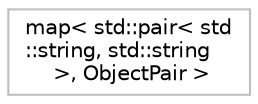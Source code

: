 digraph "Graphical Class Hierarchy"
{
 // LATEX_PDF_SIZE
  bgcolor="transparent";
  edge [fontname="Helvetica",fontsize="10",labelfontname="Helvetica",labelfontsize="10"];
  node [fontname="Helvetica",fontsize="10",shape=record];
  rankdir="LR";
  Node0 [label="map\< std::pair\< std\l::string, std::string\l \>, ObjectPair \>",height=0.2,width=0.4,color="grey75",tooltip=" "];
}
